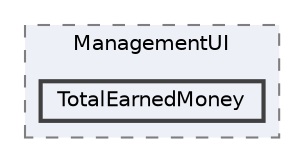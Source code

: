 digraph "102_Management_UI/ManagementUI/TotalEarnedMoney"
{
 // LATEX_PDF_SIZE
  bgcolor="transparent";
  edge [fontname=Helvetica,fontsize=10,labelfontname=Helvetica,labelfontsize=10];
  node [fontname=Helvetica,fontsize=10,shape=box,height=0.2,width=0.4];
  compound=true
  subgraph clusterdir_8430662fc7104e9e9c97425b67dc77bd {
    graph [ bgcolor="#edf0f7", pencolor="grey50", label="ManagementUI", fontname=Helvetica,fontsize=10 style="filled,dashed", URL="dir_8430662fc7104e9e9c97425b67dc77bd.html",tooltip=""]
  dir_0fb271041d6999f0a16211f674fd1c2a [label="TotalEarnedMoney", fillcolor="#edf0f7", color="grey25", style="filled,bold", URL="dir_0fb271041d6999f0a16211f674fd1c2a.html",tooltip=""];
  }
}
